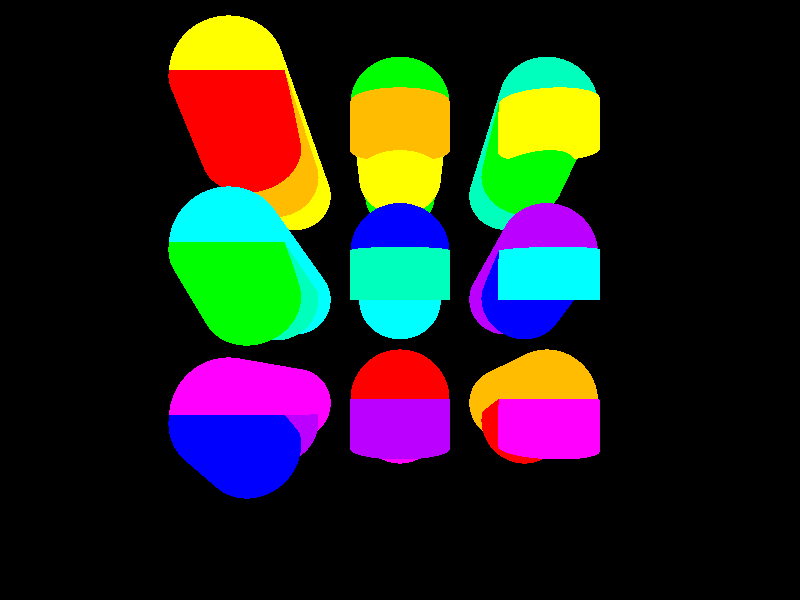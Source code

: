 #include "colors.inc"
#include "woods.inc"

camera {
    location <0, 0, 0>
    look_at <10, 0, 0>
    up <0, 1, 0>
    angle 60
}

light_source {
    <-4, 6, 9>,
    rgb <1, 1, 1>
}


cylinder {
    <14, 3, 3>, <12, 4, 3>, 1
    pigment {rgb <1, 0, 0>}
}

cylinder {
    <14, 3, 0>, <14, 4, 0>, 1
    pigment {rgb <1, 0.5, 0>}
}

cylinder {
    <14, 3, -3>, <14, 4, -3>, 1
    pigment {rgb <1, 1, 0>}
}



cylinder {
    <14, 0, 3>, <12, 1, 3>, 1
    pigment {rgb <0, 1, 0>}
}

cylinder {
    <14, 0, 0>, <14, 1, 0>, 1
    pigment {rgb <0, 1, 0.5>}
}

cylinder {
    <14, 0, -3>, <14, 1, -3>, 1
    pigment {rgb <0, 1, 1>}
}



cylinder {
    <14, -3, 3>, <12, -2, 3>, 1
    pigment {rgb <0, 0, 1>}
}

cylinder {
    <14, -3, 0>, <14, -2, 0>, 1
    pigment {rgb <0.5, 0, 1>}
}

cylinder {
    <14, -3, -3>, <14, -2, -3>, 1
    pigment {rgb <1, 0, 1>}
}







cylinder {
    <17, 3, 3>, <12, 4, 3>, 1
    pigment {rgb <1, 0.5, 0>}
}

cylinder {
    <17, 3, 0>, <14, 4, 0>, 1
    pigment {rgb <1, 1, 0>}
}

cylinder {
    <17, 3, -3>, <14, 4, -3>, 1
    pigment {rgb <0, 1, 0>}
}



cylinder {
    <17, 0, 3>, <12, 1, 3>, 1
    pigment {rgb <0, 1, 0.5>}
}

cylinder {
    <17, 0, 0>, <14, 1, 0>, 1
    pigment {rgb <0, 1, 1>}
}

cylinder {
    <17, 0, -3>, <14, 1, -3>, 1
    pigment {rgb <0, 0, 1>}
}



cylinder {
    <17, -3, 3>, <12, -2, 3>, 1
    pigment {rgb <0.5, 0, 1>}
}

cylinder {
    <17, -3, 0>, <14, -2, 0>, 1
    pigment {rgb <1, 0, 1>}
}

cylinder {
    <17, -3, -3>, <14, -2, -3>, 1
    pigment {rgb <1, 0, 0>}
}






cylinder {
    <20, 3, 3>, <12, 4, 3>, 1
    pigment {rgb <1, 1, 0>}
}

cylinder {
    <20, 3, 0>, <14, 4, 0>, 1
    pigment {rgb <0, 1, 0>}
}

cylinder {
    <20, 3, -3>, <14, 4, -3>, 1
    pigment {rgb <0, 1, 0.5>}
}



cylinder {
    <20, 0, 3>, <12, 1, 3>, 1
    pigment {rgb <0, 1, 1>}
}

cylinder {
    <20, 0, 0>, <14, 1, 0>, 1
    pigment {rgb <0, 0, 1>}
}

cylinder {
    <20, 0, -3>, <14, 1, -3>, 1
    pigment {rgb <0.5, 0, 1>}
}



cylinder {
    <20, -3, 3>, <12, -2, 3>, 1
    pigment {rgb <1, 0, 1>}
}

cylinder {
    <20, -3, 0>, <14, -2, 0>, 1
    pigment {rgb <1, 0, 0>}
}

cylinder {
    <20, -3, -3>, <14, -2, -3>, 1
    pigment {rgb <1, 0.5, 0>}
}